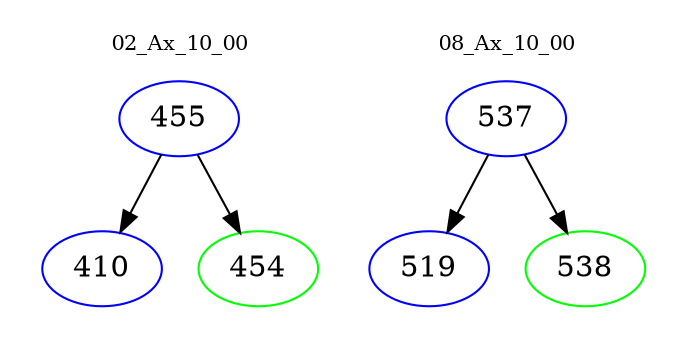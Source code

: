 digraph{
subgraph cluster_0 {
color = white
label = "02_Ax_10_00";
fontsize=10;
T0_455 [label="455", color="blue"]
T0_455 -> T0_410 [color="black"]
T0_410 [label="410", color="blue"]
T0_455 -> T0_454 [color="black"]
T0_454 [label="454", color="green"]
}
subgraph cluster_1 {
color = white
label = "08_Ax_10_00";
fontsize=10;
T1_537 [label="537", color="blue"]
T1_537 -> T1_519 [color="black"]
T1_519 [label="519", color="blue"]
T1_537 -> T1_538 [color="black"]
T1_538 [label="538", color="green"]
}
}
